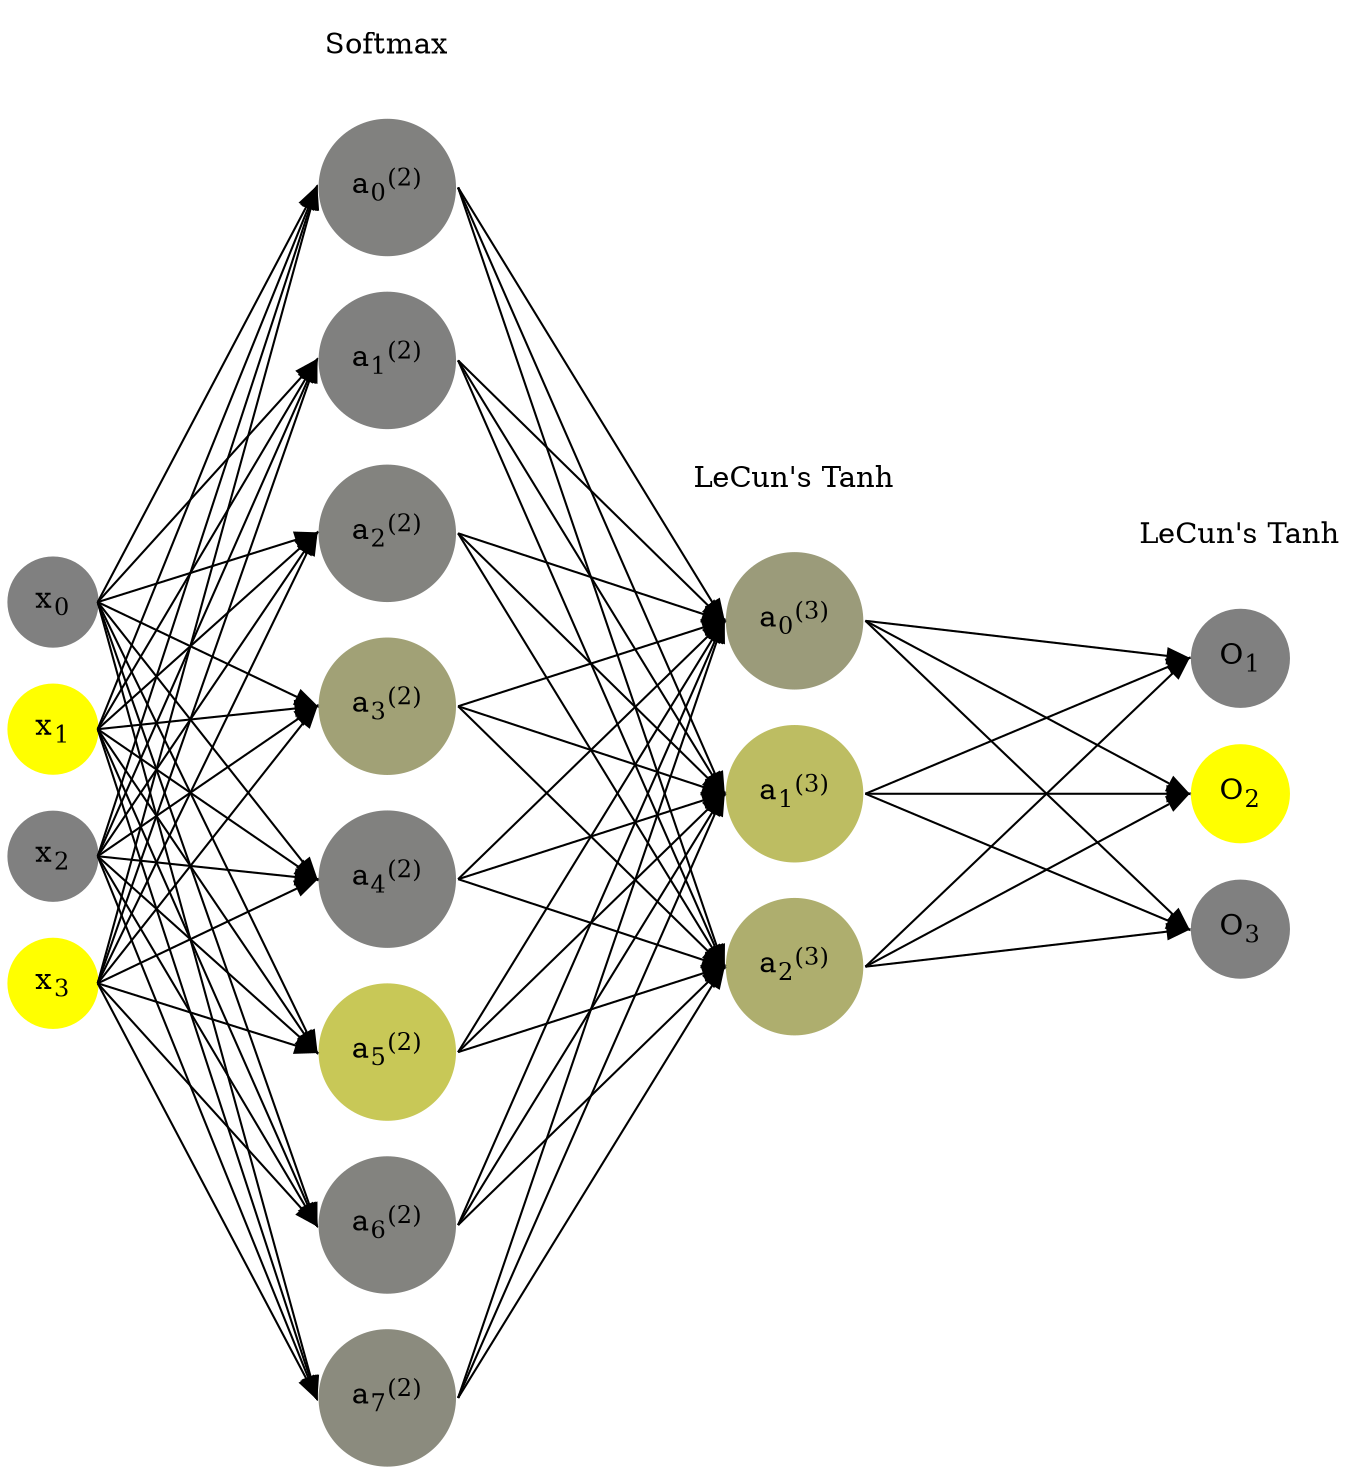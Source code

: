 digraph G {
	rankdir = LR;
	splines=false;
	edge[style=invis];
	ranksep= 1.4;
	{
	node [shape=circle, color="0.1667, 0.0, 0.5", style=filled, fillcolor="0.1667, 0.0, 0.5"];
	x0 [label=<x<sub>0</sub>>];
	}
	{
	node [shape=circle, color="0.1667, 1.0, 1.0", style=filled, fillcolor="0.1667, 1.0, 1.0"];
	x1 [label=<x<sub>1</sub>>];
	}
	{
	node [shape=circle, color="0.1667, 0.0, 0.5", style=filled, fillcolor="0.1667, 0.0, 0.5"];
	x2 [label=<x<sub>2</sub>>];
	}
	{
	node [shape=circle, color="0.1667, 1.0, 1.0", style=filled, fillcolor="0.1667, 1.0, 1.0"];
	x3 [label=<x<sub>3</sub>>];
	}
	{
	node [shape=circle, color="0.1667, 0.011591, 0.505795", style=filled, fillcolor="0.1667, 0.011591, 0.505795"];
	a02 [label=<a<sub>0</sub><sup>(2)</sup>>];
	}
	{
	node [shape=circle, color="0.1667, 0.001513, 0.500756", style=filled, fillcolor="0.1667, 0.001513, 0.500756"];
	a12 [label=<a<sub>1</sub><sup>(2)</sup>>];
	}
	{
	node [shape=circle, color="0.1667, 0.026807, 0.513404", style=filled, fillcolor="0.1667, 0.026807, 0.513404"];
	a22 [label=<a<sub>2</sub><sup>(2)</sup>>];
	}
	{
	node [shape=circle, color="0.1667, 0.265231, 0.632615", style=filled, fillcolor="0.1667, 0.265231, 0.632615"];
	a32 [label=<a<sub>3</sub><sup>(2)</sup>>];
	}
	{
	node [shape=circle, color="0.1667, 0.008632, 0.504316", style=filled, fillcolor="0.1667, 0.008632, 0.504316"];
	a42 [label=<a<sub>4</sub><sup>(2)</sup>>];
	}
	{
	node [shape=circle, color="0.1667, 0.565337, 0.782668", style=filled, fillcolor="0.1667, 0.565337, 0.782668"];
	a52 [label=<a<sub>5</sub><sup>(2)</sup>>];
	}
	{
	node [shape=circle, color="0.1667, 0.029969, 0.514984", style=filled, fillcolor="0.1667, 0.029969, 0.514984"];
	a62 [label=<a<sub>6</sub><sup>(2)</sup>>];
	}
	{
	node [shape=circle, color="0.1667, 0.090921, 0.545460", style=filled, fillcolor="0.1667, 0.090921, 0.545460"];
	a72 [label=<a<sub>7</sub><sup>(2)</sup>>];
	}
	{
	node [shape=circle, color="0.1667, 0.215440, 0.607720", style=filled, fillcolor="0.1667, 0.215440, 0.607720"];
	a03 [label=<a<sub>0</sub><sup>(3)</sup>>];
	}
	{
	node [shape=circle, color="0.1667, 0.478544, 0.739272", style=filled, fillcolor="0.1667, 0.478544, 0.739272"];
	a13 [label=<a<sub>1</sub><sup>(3)</sup>>];
	}
	{
	node [shape=circle, color="0.1667, 0.365756, 0.682878", style=filled, fillcolor="0.1667, 0.365756, 0.682878"];
	a23 [label=<a<sub>2</sub><sup>(3)</sup>>];
	}
	{
	node [shape=circle, color="0.1667, 0.0, 0.5", style=filled, fillcolor="0.1667, 0.0, 0.5"];
	O1 [label=<O<sub>1</sub>>];
	}
	{
	node [shape=circle, color="0.1667, 1.0, 1.0", style=filled, fillcolor="0.1667, 1.0, 1.0"];
	O2 [label=<O<sub>2</sub>>];
	}
	{
	node [shape=circle, color="0.1667, 0.0, 0.5", style=filled, fillcolor="0.1667, 0.0, 0.5"];
	O3 [label=<O<sub>3</sub>>];
	}
	{
	rank=same;
	x0->x1->x2->x3;
	}
	{
	rank=same;
	a02->a12->a22->a32->a42->a52->a62->a72;
	}
	{
	rank=same;
	a03->a13->a23;
	}
	{
	rank=same;
	O1->O2->O3;
	}
	l1 [shape=plaintext,label="Softmax"];
	l1->a02;
	{rank=same; l1;a02};
	l2 [shape=plaintext,label="LeCun's Tanh"];
	l2->a03;
	{rank=same; l2;a03};
	l3 [shape=plaintext,label="LeCun's Tanh"];
	l3->O1;
	{rank=same; l3;O1};
edge[style=solid, tailport=e, headport=w];
	{x0;x1;x2;x3} -> {a02;a12;a22;a32;a42;a52;a62;a72};
	{a02;a12;a22;a32;a42;a52;a62;a72} -> {a03;a13;a23};
	{a03;a13;a23} -> {O1,O2,O3};
}